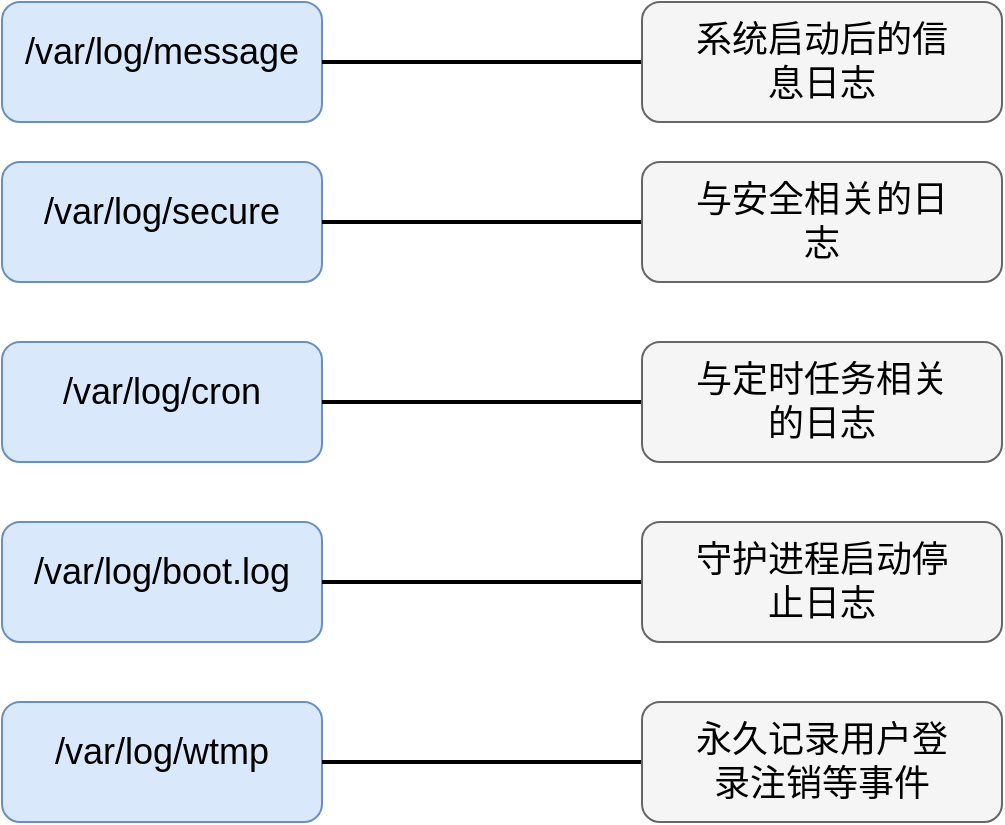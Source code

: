 <mxfile version="13.1.1" type="device"><diagram id="5EOuLkwoLwMLiDp7tXXD" name="第 1 页"><mxGraphModel dx="793" dy="441" grid="1" gridSize="10" guides="1" tooltips="1" connect="1" arrows="1" fold="1" page="1" pageScale="1" pageWidth="827" pageHeight="1169" math="0" shadow="0"><root><mxCell id="0"/><mxCell id="1" parent="0"/><mxCell id="xk1Jeb5f25rDy6Ym9bR--1" value="" style="rounded=1;whiteSpace=wrap;html=1;fontSize=18;fillColor=#dae8fc;strokeColor=#6c8ebf;" vertex="1" parent="1"><mxGeometry x="90" y="200" width="160" height="60" as="geometry"/></mxCell><mxCell id="xk1Jeb5f25rDy6Ym9bR--3" value="" style="line;strokeWidth=2;html=1;fontSize=18;" vertex="1" parent="1"><mxGeometry x="250" y="225" width="160" height="10" as="geometry"/></mxCell><mxCell id="xk1Jeb5f25rDy6Ym9bR--4" value="" style="rounded=1;whiteSpace=wrap;html=1;fontSize=18;fillColor=#f5f5f5;strokeColor=#666666;fontColor=#333333;" vertex="1" parent="1"><mxGeometry x="410" y="200" width="180" height="60" as="geometry"/></mxCell><mxCell id="xk1Jeb5f25rDy6Ym9bR--5" value="/var/log/message" style="text;html=1;strokeColor=none;fillColor=none;align=center;verticalAlign=middle;whiteSpace=wrap;rounded=0;fontSize=18;" vertex="1" parent="1"><mxGeometry x="150" y="215" width="40" height="20" as="geometry"/></mxCell><mxCell id="xk1Jeb5f25rDy6Ym9bR--7" value="系统启动后的信息日志" style="text;html=1;strokeColor=none;fillColor=none;align=center;verticalAlign=middle;whiteSpace=wrap;rounded=0;fontSize=18;" vertex="1" parent="1"><mxGeometry x="430" y="220" width="140" height="20" as="geometry"/></mxCell><mxCell id="xk1Jeb5f25rDy6Ym9bR--8" value="" style="rounded=1;whiteSpace=wrap;html=1;fontSize=18;fillColor=#dae8fc;strokeColor=#6c8ebf;" vertex="1" parent="1"><mxGeometry x="90" y="280" width="160" height="60" as="geometry"/></mxCell><mxCell id="xk1Jeb5f25rDy6Ym9bR--9" value="" style="line;strokeWidth=2;html=1;fontSize=18;" vertex="1" parent="1"><mxGeometry x="250" y="305" width="160" height="10" as="geometry"/></mxCell><mxCell id="xk1Jeb5f25rDy6Ym9bR--10" value="" style="rounded=1;whiteSpace=wrap;html=1;fontSize=18;fillColor=#f5f5f5;strokeColor=#666666;fontColor=#333333;" vertex="1" parent="1"><mxGeometry x="410" y="280" width="180" height="60" as="geometry"/></mxCell><mxCell id="xk1Jeb5f25rDy6Ym9bR--11" value="/var/log/secure" style="text;html=1;strokeColor=none;fillColor=none;align=center;verticalAlign=middle;whiteSpace=wrap;rounded=0;fontSize=18;" vertex="1" parent="1"><mxGeometry x="150" y="295" width="40" height="20" as="geometry"/></mxCell><mxCell id="xk1Jeb5f25rDy6Ym9bR--12" value="与安全相关的日志" style="text;html=1;strokeColor=none;fillColor=none;align=center;verticalAlign=middle;whiteSpace=wrap;rounded=0;fontSize=18;" vertex="1" parent="1"><mxGeometry x="430" y="300" width="140" height="20" as="geometry"/></mxCell><mxCell id="xk1Jeb5f25rDy6Ym9bR--15" value="" style="rounded=1;whiteSpace=wrap;html=1;fontSize=18;fillColor=#dae8fc;strokeColor=#6c8ebf;" vertex="1" parent="1"><mxGeometry x="90" y="370" width="160" height="60" as="geometry"/></mxCell><mxCell id="xk1Jeb5f25rDy6Ym9bR--16" value="" style="line;strokeWidth=2;html=1;fontSize=18;" vertex="1" parent="1"><mxGeometry x="250" y="395" width="160" height="10" as="geometry"/></mxCell><mxCell id="xk1Jeb5f25rDy6Ym9bR--17" value="" style="rounded=1;whiteSpace=wrap;html=1;fontSize=18;fillColor=#f5f5f5;strokeColor=#666666;fontColor=#333333;" vertex="1" parent="1"><mxGeometry x="410" y="370" width="180" height="60" as="geometry"/></mxCell><mxCell id="xk1Jeb5f25rDy6Ym9bR--18" value="/var/log/cron" style="text;html=1;strokeColor=none;fillColor=none;align=center;verticalAlign=middle;whiteSpace=wrap;rounded=0;fontSize=18;" vertex="1" parent="1"><mxGeometry x="150" y="385" width="40" height="20" as="geometry"/></mxCell><mxCell id="xk1Jeb5f25rDy6Ym9bR--19" value="与定时任务相关的日志" style="text;html=1;strokeColor=none;fillColor=none;align=center;verticalAlign=middle;whiteSpace=wrap;rounded=0;fontSize=18;" vertex="1" parent="1"><mxGeometry x="430" y="390" width="140" height="20" as="geometry"/></mxCell><mxCell id="xk1Jeb5f25rDy6Ym9bR--20" value="" style="rounded=1;whiteSpace=wrap;html=1;fontSize=18;fillColor=#dae8fc;strokeColor=#6c8ebf;" vertex="1" parent="1"><mxGeometry x="90" y="460" width="160" height="60" as="geometry"/></mxCell><mxCell id="xk1Jeb5f25rDy6Ym9bR--21" value="" style="line;strokeWidth=2;html=1;fontSize=18;" vertex="1" parent="1"><mxGeometry x="250" y="485" width="160" height="10" as="geometry"/></mxCell><mxCell id="xk1Jeb5f25rDy6Ym9bR--22" value="" style="rounded=1;whiteSpace=wrap;html=1;fontSize=18;fillColor=#f5f5f5;strokeColor=#666666;fontColor=#333333;" vertex="1" parent="1"><mxGeometry x="410" y="460" width="180" height="60" as="geometry"/></mxCell><mxCell id="xk1Jeb5f25rDy6Ym9bR--23" value="/var/log/boot.log" style="text;html=1;strokeColor=none;fillColor=none;align=center;verticalAlign=middle;whiteSpace=wrap;rounded=0;fontSize=18;" vertex="1" parent="1"><mxGeometry x="150" y="475" width="40" height="20" as="geometry"/></mxCell><mxCell id="xk1Jeb5f25rDy6Ym9bR--24" value="守护进程启动停止日志" style="text;html=1;strokeColor=none;fillColor=none;align=center;verticalAlign=middle;whiteSpace=wrap;rounded=0;fontSize=18;" vertex="1" parent="1"><mxGeometry x="430" y="480" width="140" height="20" as="geometry"/></mxCell><mxCell id="xk1Jeb5f25rDy6Ym9bR--33" value="" style="rounded=1;whiteSpace=wrap;html=1;fontSize=18;fillColor=#dae8fc;strokeColor=#6c8ebf;" vertex="1" parent="1"><mxGeometry x="90" y="550" width="160" height="60" as="geometry"/></mxCell><mxCell id="xk1Jeb5f25rDy6Ym9bR--34" value="" style="line;strokeWidth=2;html=1;fontSize=18;" vertex="1" parent="1"><mxGeometry x="250" y="575" width="160" height="10" as="geometry"/></mxCell><mxCell id="xk1Jeb5f25rDy6Ym9bR--35" value="" style="rounded=1;whiteSpace=wrap;html=1;fontSize=18;fillColor=#f5f5f5;strokeColor=#666666;fontColor=#333333;" vertex="1" parent="1"><mxGeometry x="410" y="550" width="180" height="60" as="geometry"/></mxCell><mxCell id="xk1Jeb5f25rDy6Ym9bR--36" value="/var/log/wtmp" style="text;html=1;strokeColor=none;fillColor=none;align=center;verticalAlign=middle;whiteSpace=wrap;rounded=0;fontSize=18;" vertex="1" parent="1"><mxGeometry x="150" y="565" width="40" height="20" as="geometry"/></mxCell><mxCell id="xk1Jeb5f25rDy6Ym9bR--37" value="永久记录用户登录注销等事件" style="text;html=1;strokeColor=none;fillColor=none;align=center;verticalAlign=middle;whiteSpace=wrap;rounded=0;fontSize=18;" vertex="1" parent="1"><mxGeometry x="430" y="570" width="140" height="20" as="geometry"/></mxCell></root></mxGraphModel></diagram></mxfile>